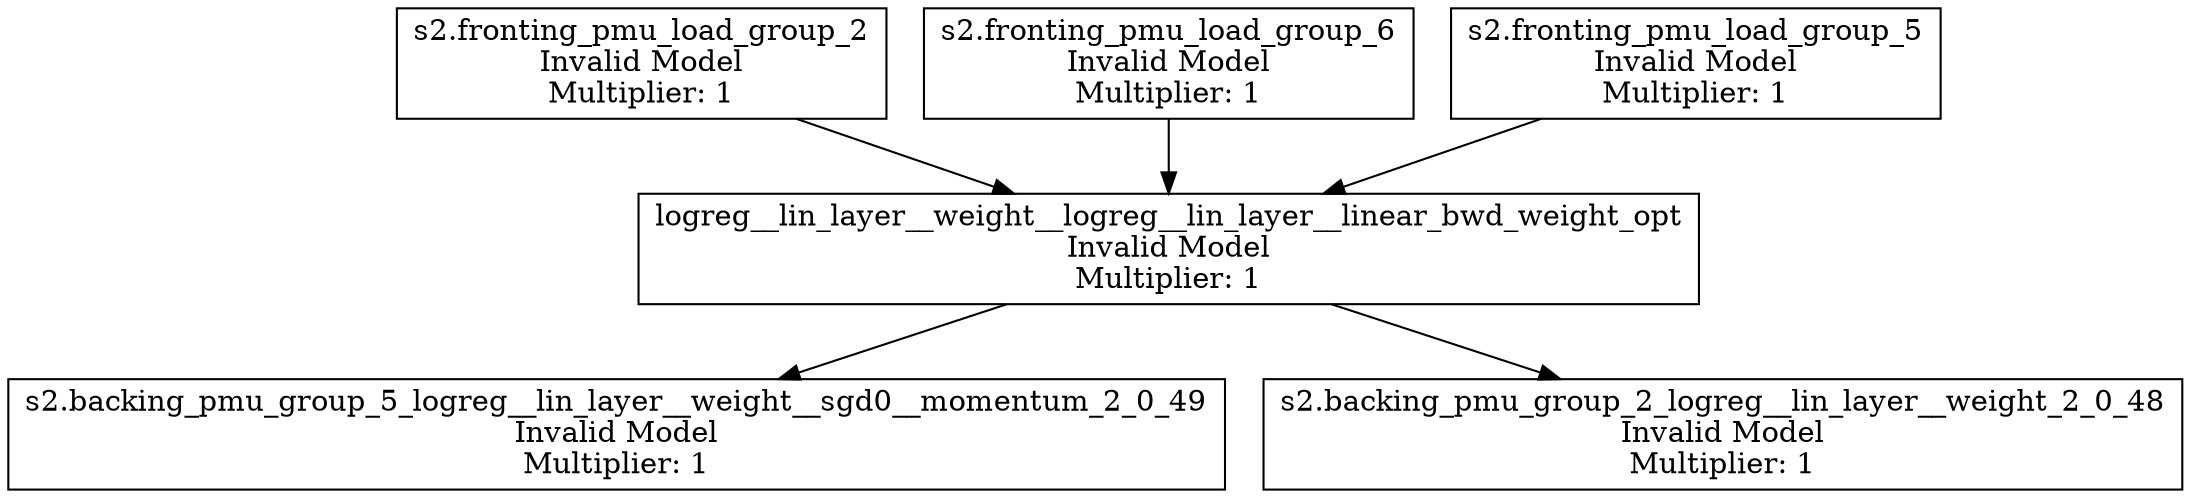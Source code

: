 digraph {
	node [shape=box]
	"0" [label= "logreg__lin_layer__weight__logreg__lin_layer__linear_bwd_weight_opt\nInvalid Model\nMultiplier: 1"];
	 "3"->"0";
	 "4"->"0";
	 "5"->"0";
	"1" [label= "s2.backing_pmu_group_5_logreg__lin_layer__weight__sgd0__momentum_2_0_49\nInvalid Model\nMultiplier: 1"];
	 "0"->"1";
	"2" [label= "s2.backing_pmu_group_2_logreg__lin_layer__weight_2_0_48\nInvalid Model\nMultiplier: 1"];
	 "0"->"2";
	"3" [label= "s2.fronting_pmu_load_group_2\nInvalid Model\nMultiplier: 1"];
	"4" [label= "s2.fronting_pmu_load_group_6\nInvalid Model\nMultiplier: 1"];
	"5" [label= "s2.fronting_pmu_load_group_5\nInvalid Model\nMultiplier: 1"];
}
